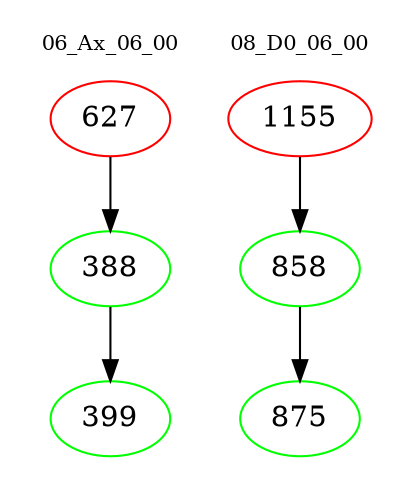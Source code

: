 digraph{
subgraph cluster_0 {
color = white
label = "06_Ax_06_00";
fontsize=10;
T0_627 [label="627", color="red"]
T0_627 -> T0_388 [color="black"]
T0_388 [label="388", color="green"]
T0_388 -> T0_399 [color="black"]
T0_399 [label="399", color="green"]
}
subgraph cluster_1 {
color = white
label = "08_D0_06_00";
fontsize=10;
T1_1155 [label="1155", color="red"]
T1_1155 -> T1_858 [color="black"]
T1_858 [label="858", color="green"]
T1_858 -> T1_875 [color="black"]
T1_875 [label="875", color="green"]
}
}
